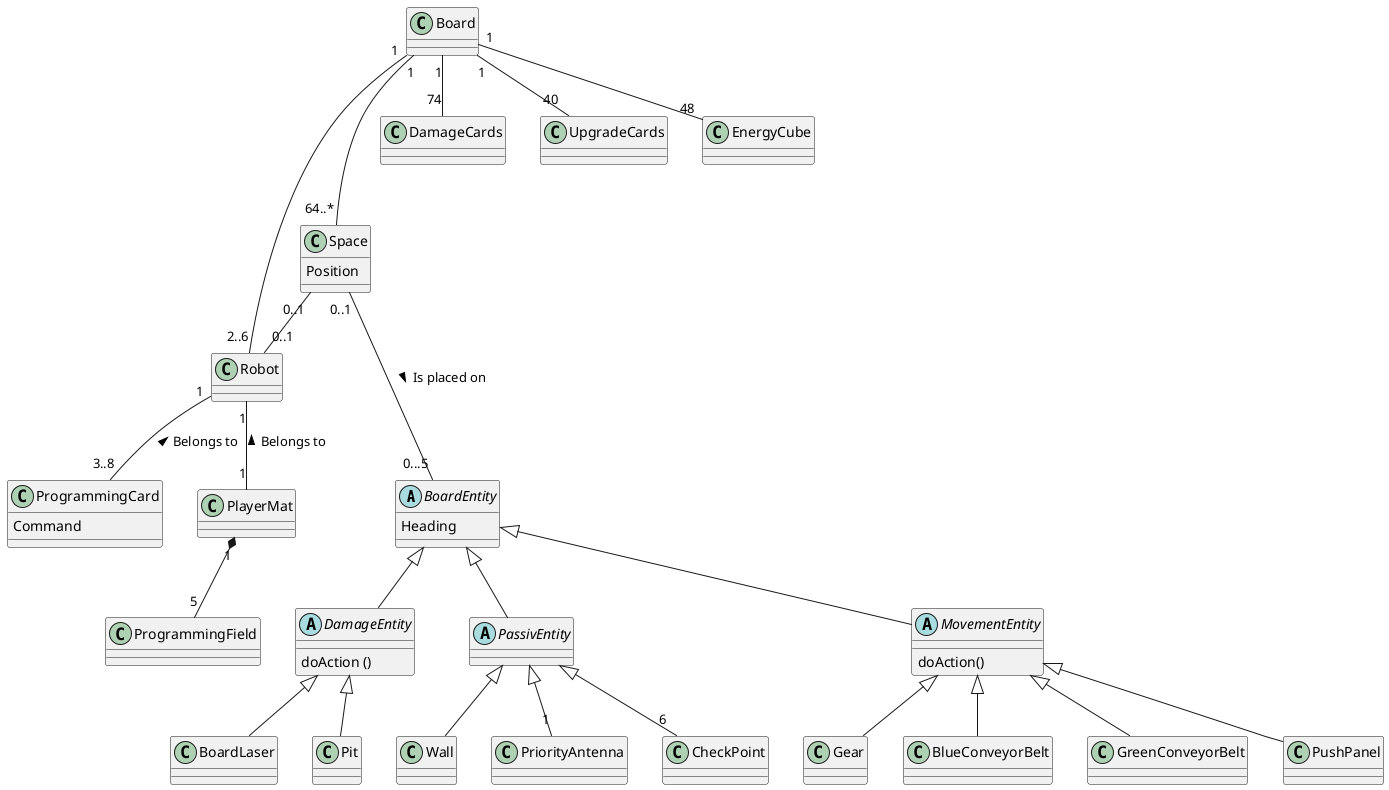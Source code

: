 @startuml
'https://plantuml.com/class-diagram

Abstract BoardEntity {
Heading
}

Abstract DamageEntity {
doAction ()
}

Abstract PassivEntity

Abstract MovementEntity {
doAction()
}

Class Space {
Position
}

Class ProgrammingCard {
Command
}

Board "1" -- "74"DamageCards
Board "1" -- "40" UpgradeCards
Board "1" -- "48" EnergyCube
Board "1" - "2..6" Robot
Board "1" --- "64..*" Space
Space "0..1" -- "0..1" Robot
Robot "1" -- "3..8" ProgrammingCard : < Belongs to
Robot "1" -- "1"PlayerMat : < Belongs to
PlayerMat "1" *--"5" ProgrammingField
Space "0..1" --- "0...5" BoardEntity : > Is placed on
BoardEntity <|-- DamageEntity
DamageEntity <|-- BoardLaser
DamageEntity <|-- Pit
BoardEntity <|-- PassivEntity
PassivEntity <|-- Wall
PassivEntity <|-- "1" PriorityAntenna
PassivEntity <|-- "6" CheckPoint
BoardEntity <|-- MovementEntity
MovementEntity <|-- Gear
MovementEntity <|-- BlueConveyorBelt
MovementEntity <|-- GreenConveyorBelt
MovementEntity <|-- PushPanel

@enduml